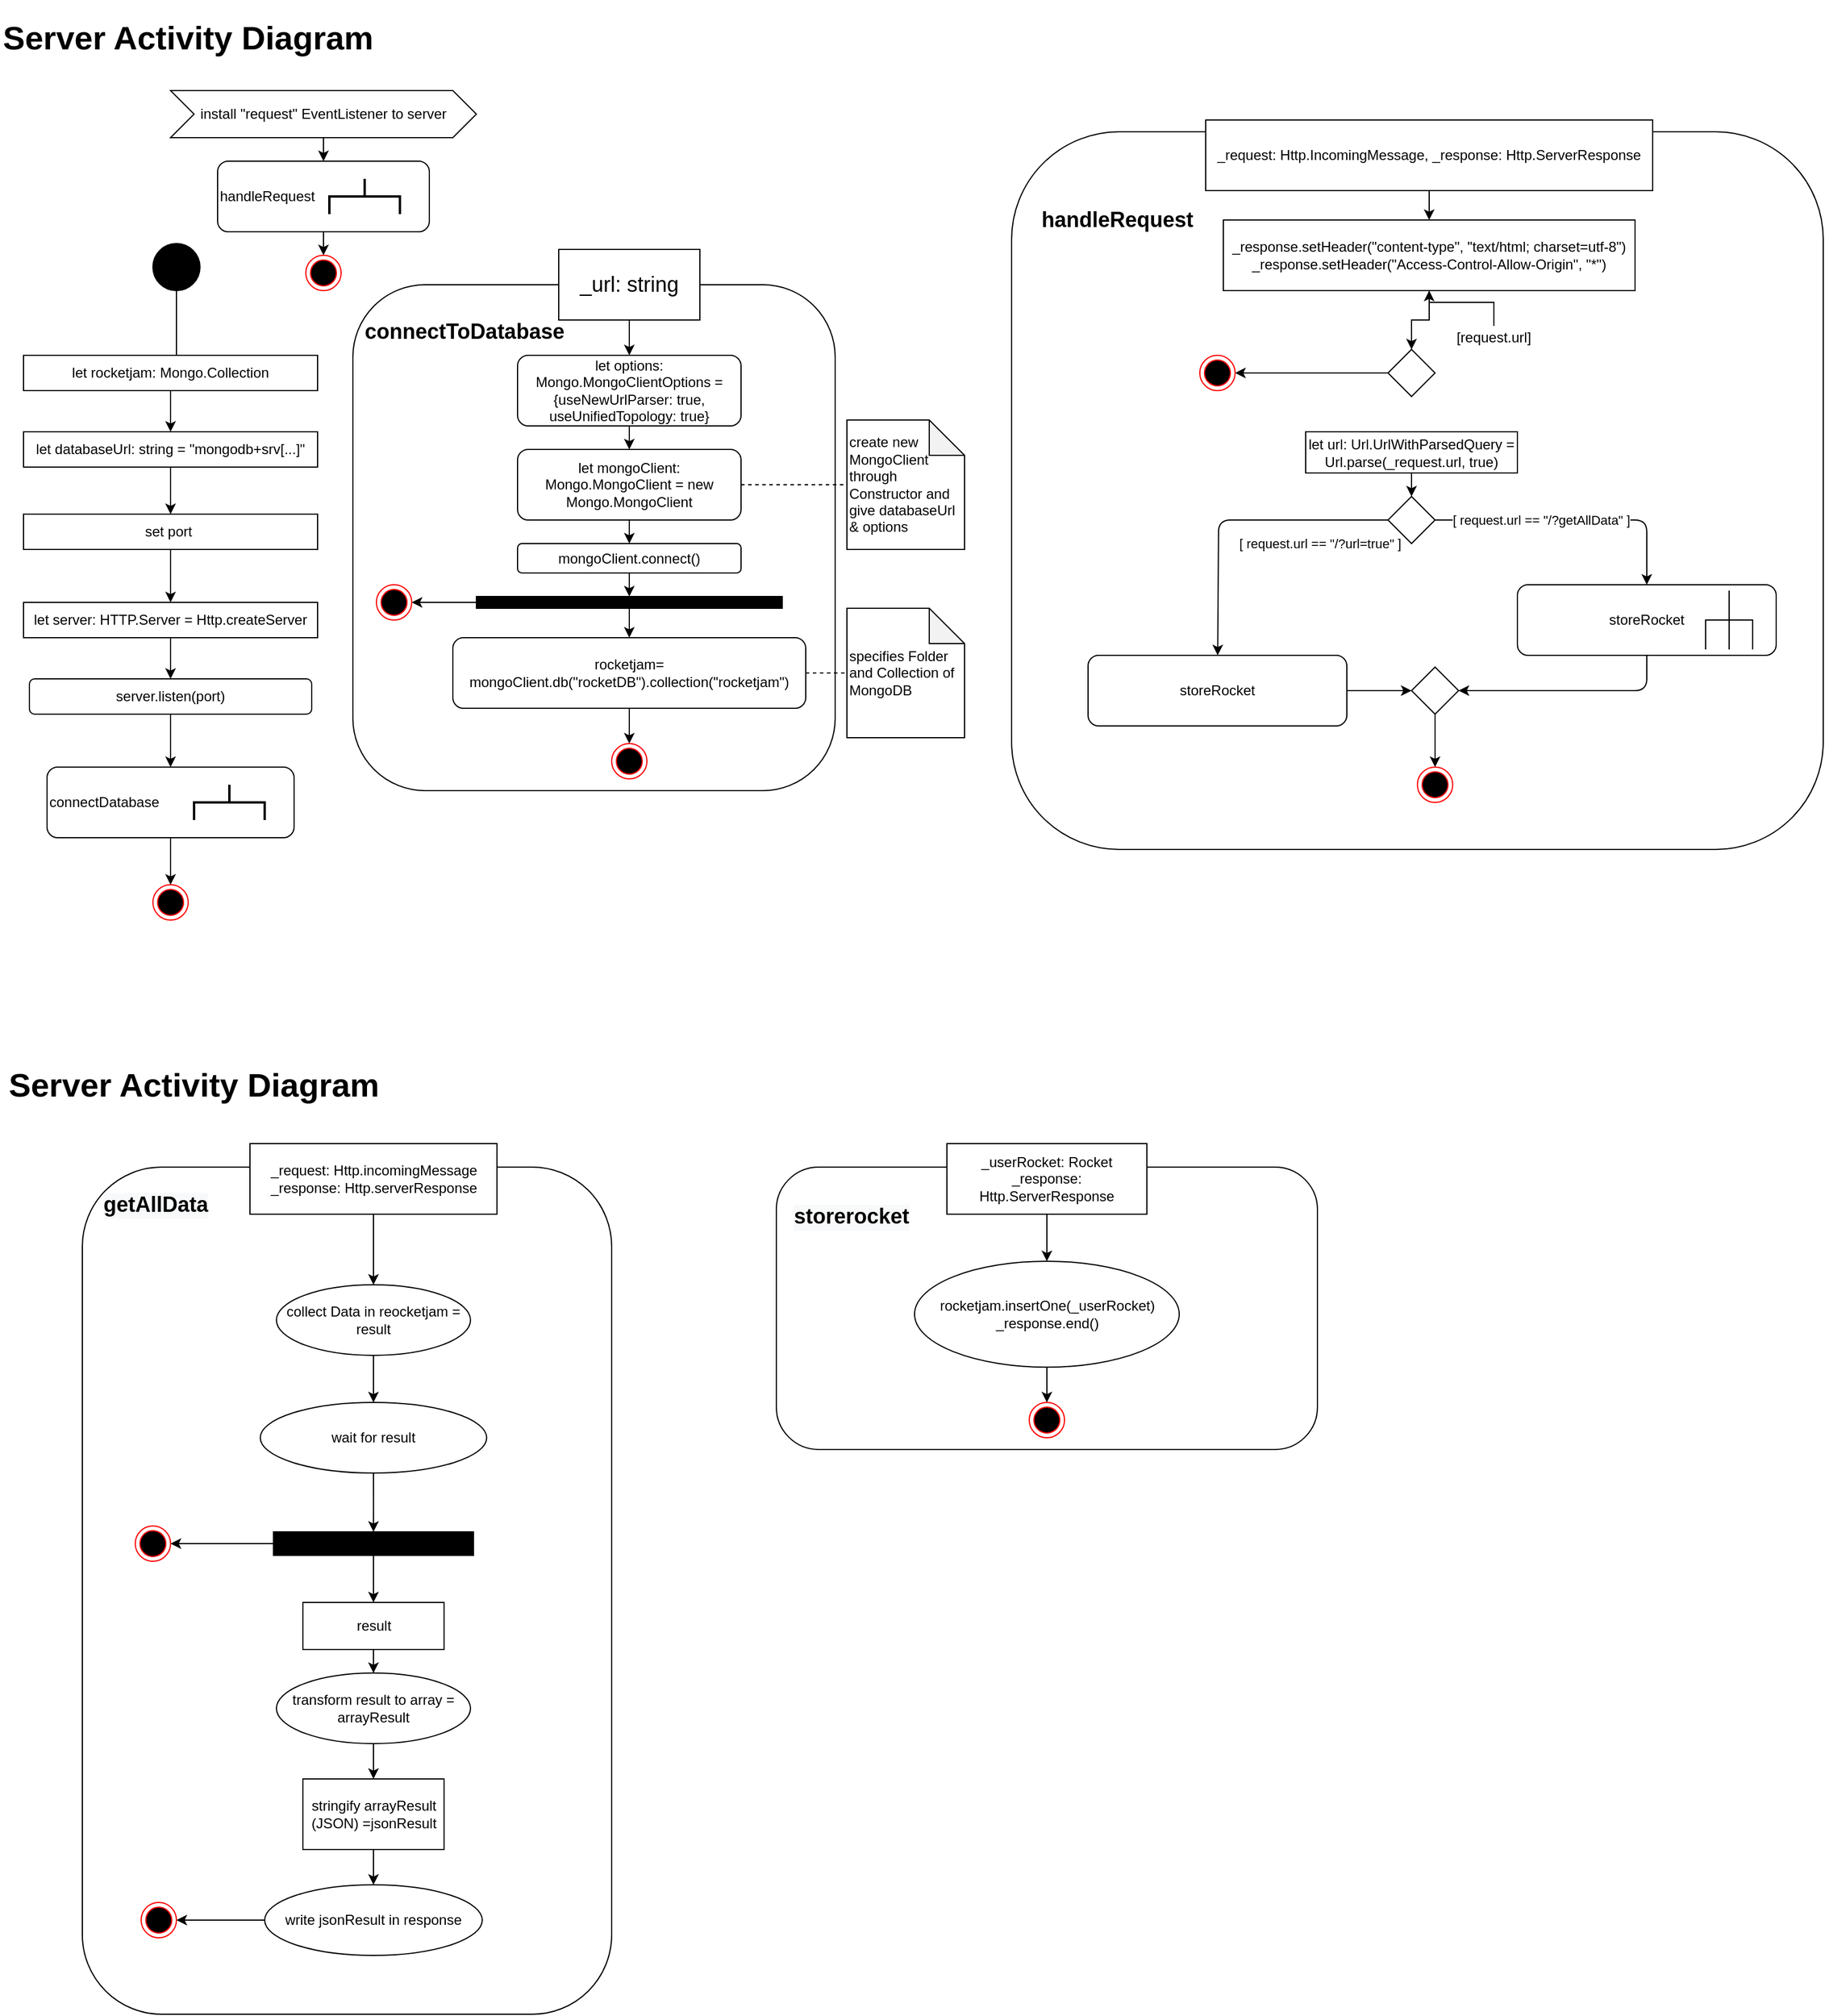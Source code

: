 <mxfile version="14.1.8" type="device"><diagram id="HeL49l8bRWVSTGTWdOte" name="Page-1"><mxGraphModel dx="2172" dy="1612" grid="1" gridSize="10" guides="1" tooltips="1" connect="1" arrows="1" fold="1" page="1" pageScale="1" pageWidth="1600" pageHeight="900" math="0" shadow="0"><root><mxCell id="0"/><mxCell id="1" parent="0"/><mxCell id="V51ohyTkYwtT4yqbjauf-3" style="edgeStyle=orthogonalEdgeStyle;rounded=0;orthogonalLoop=1;jettySize=auto;html=1;entryX=0.52;entryY=0.333;entryDx=0;entryDy=0;entryPerimeter=0;" parent="1" source="hEr2dLojZUmXsHEv3r_s-2" target="hEr2dLojZUmXsHEv3r_s-5" edge="1"><mxGeometry relative="1" as="geometry"/></mxCell><mxCell id="hEr2dLojZUmXsHEv3r_s-2" value="" style="ellipse;whiteSpace=wrap;html=1;aspect=fixed;fillColor=#000000;" parent="1" vertex="1"><mxGeometry x="130" y="215" width="40" height="40" as="geometry"/></mxCell><mxCell id="V51ohyTkYwtT4yqbjauf-6" style="edgeStyle=orthogonalEdgeStyle;rounded=0;orthogonalLoop=1;jettySize=auto;html=1;entryX=0.5;entryY=0;entryDx=0;entryDy=0;" parent="1" source="hEr2dLojZUmXsHEv3r_s-4" target="hEr2dLojZUmXsHEv3r_s-14" edge="1"><mxGeometry relative="1" as="geometry"/></mxCell><mxCell id="hEr2dLojZUmXsHEv3r_s-4" value="let server: HTTP.Server = Http.createServer" style="rounded=0;whiteSpace=wrap;html=1;" parent="1" vertex="1"><mxGeometry x="20" y="520" width="250" height="30" as="geometry"/></mxCell><mxCell id="V51ohyTkYwtT4yqbjauf-4" style="edgeStyle=orthogonalEdgeStyle;rounded=0;orthogonalLoop=1;jettySize=auto;html=1;" parent="1" source="hEr2dLojZUmXsHEv3r_s-5" target="hEr2dLojZUmXsHEv3r_s-8" edge="1"><mxGeometry relative="1" as="geometry"/></mxCell><mxCell id="hEr2dLojZUmXsHEv3r_s-5" value="let rocketjam: Mongo.Collection" style="rounded=0;whiteSpace=wrap;html=1;" parent="1" vertex="1"><mxGeometry x="20" y="310" width="250" height="30" as="geometry"/></mxCell><mxCell id="V51ohyTkYwtT4yqbjauf-5" style="edgeStyle=orthogonalEdgeStyle;rounded=0;orthogonalLoop=1;jettySize=auto;html=1;" parent="1" source="hEr2dLojZUmXsHEv3r_s-8" target="hEr2dLojZUmXsHEv3r_s-9" edge="1"><mxGeometry relative="1" as="geometry"/></mxCell><mxCell id="hEr2dLojZUmXsHEv3r_s-8" value="let databaseUrl: string = &quot;mongodb+srv[...]&quot;" style="rounded=0;whiteSpace=wrap;html=1;" parent="1" vertex="1"><mxGeometry x="20" y="375" width="250" height="30" as="geometry"/></mxCell><mxCell id="V51ohyTkYwtT4yqbjauf-7" style="edgeStyle=orthogonalEdgeStyle;rounded=0;orthogonalLoop=1;jettySize=auto;html=1;entryX=0.5;entryY=0;entryDx=0;entryDy=0;" parent="1" source="hEr2dLojZUmXsHEv3r_s-9" target="hEr2dLojZUmXsHEv3r_s-4" edge="1"><mxGeometry relative="1" as="geometry"/></mxCell><mxCell id="hEr2dLojZUmXsHEv3r_s-9" value="set port&amp;nbsp;" style="rounded=0;whiteSpace=wrap;html=1;" parent="1" vertex="1"><mxGeometry x="20" y="445" width="250" height="30" as="geometry"/></mxCell><mxCell id="hEr2dLojZUmXsHEv3r_s-12" value="install &quot;request&quot; EventListener to server" style="shape=step;perimeter=stepPerimeter;whiteSpace=wrap;html=1;fixedSize=1;fillColor=#ffffff;" parent="1" vertex="1"><mxGeometry x="145" y="85" width="260" height="40" as="geometry"/></mxCell><mxCell id="V51ohyTkYwtT4yqbjauf-12" style="edgeStyle=orthogonalEdgeStyle;rounded=0;orthogonalLoop=1;jettySize=auto;html=1;" parent="1" source="hEr2dLojZUmXsHEv3r_s-14" target="hEr2dLojZUmXsHEv3r_s-17" edge="1"><mxGeometry relative="1" as="geometry"/></mxCell><mxCell id="hEr2dLojZUmXsHEv3r_s-14" value="server.listen(port)" style="rounded=1;whiteSpace=wrap;html=1;fillColor=#ffffff;" parent="1" vertex="1"><mxGeometry x="25" y="585" width="240" height="30" as="geometry"/></mxCell><mxCell id="hEr2dLojZUmXsHEv3r_s-17" value="connectDatabase" style="rounded=1;whiteSpace=wrap;html=1;align=left;" parent="1" vertex="1"><mxGeometry x="40" y="660" width="210" height="60" as="geometry"/></mxCell><mxCell id="hEr2dLojZUmXsHEv3r_s-18" value="" style="strokeWidth=2;html=1;shape=mxgraph.flowchart.annotation_2;align=left;labelPosition=right;pointerEvents=1;fillColor=#ffffff;rotation=90;" parent="1" vertex="1"><mxGeometry x="180" y="660" width="30" height="60" as="geometry"/></mxCell><mxCell id="hEr2dLojZUmXsHEv3r_s-19" value="" style="endArrow=classic;html=1;exitX=0.5;exitY=1;exitDx=0;exitDy=0;" parent="1" source="hEr2dLojZUmXsHEv3r_s-17" target="hEr2dLojZUmXsHEv3r_s-20" edge="1"><mxGeometry width="50" height="50" relative="1" as="geometry"><mxPoint x="195" y="730" as="sourcePoint"/><mxPoint x="245" y="680" as="targetPoint"/></mxGeometry></mxCell><mxCell id="hEr2dLojZUmXsHEv3r_s-20" value="" style="ellipse;html=1;shape=endState;fillColor=#000000;strokeColor=#ff0000;" parent="1" vertex="1"><mxGeometry x="130" y="760" width="30" height="30" as="geometry"/></mxCell><mxCell id="hEr2dLojZUmXsHEv3r_s-21" value="" style="endArrow=classic;html=1;exitX=0.5;exitY=1;exitDx=0;exitDy=0;" parent="1" source="hEr2dLojZUmXsHEv3r_s-12" target="hEr2dLojZUmXsHEv3r_s-22" edge="1"><mxGeometry width="50" height="50" relative="1" as="geometry"><mxPoint x="595" y="125" as="sourcePoint"/><mxPoint x="645" y="75" as="targetPoint"/></mxGeometry></mxCell><mxCell id="hEr2dLojZUmXsHEv3r_s-22" value="handleRequest" style="rounded=1;whiteSpace=wrap;html=1;align=left;" parent="1" vertex="1"><mxGeometry x="185" y="145" width="180" height="60" as="geometry"/></mxCell><mxCell id="hEr2dLojZUmXsHEv3r_s-23" value="" style="strokeWidth=2;html=1;shape=mxgraph.flowchart.annotation_2;align=left;labelPosition=right;pointerEvents=1;fillColor=#ffffff;rotation=90;" parent="1" vertex="1"><mxGeometry x="295" y="145" width="30" height="60" as="geometry"/></mxCell><mxCell id="hEr2dLojZUmXsHEv3r_s-24" value="" style="endArrow=classic;html=1;exitX=0.5;exitY=1;exitDx=0;exitDy=0;" parent="1" source="hEr2dLojZUmXsHEv3r_s-22" target="hEr2dLojZUmXsHEv3r_s-25" edge="1"><mxGeometry width="50" height="50" relative="1" as="geometry"><mxPoint x="760" y="200" as="sourcePoint"/><mxPoint x="1080" y="210" as="targetPoint"/></mxGeometry></mxCell><mxCell id="hEr2dLojZUmXsHEv3r_s-25" value="" style="ellipse;html=1;shape=endState;fillColor=#000000;strokeColor=#ff0000;" parent="1" vertex="1"><mxGeometry x="260" y="225" width="30" height="30" as="geometry"/></mxCell><mxCell id="hEr2dLojZUmXsHEv3r_s-26" value="" style="rounded=1;whiteSpace=wrap;html=1;fillColor=#ffffff;align=left;" parent="1" vertex="1"><mxGeometry x="300" y="250" width="410" height="430" as="geometry"/></mxCell><mxCell id="hEr2dLojZUmXsHEv3r_s-27" value="&lt;font style=&quot;font-size: 18px&quot;&gt;_url: string&lt;/font&gt;" style="rounded=0;whiteSpace=wrap;html=1;fillColor=#ffffff;align=center;" parent="1" vertex="1"><mxGeometry x="475" y="220" width="120" height="60" as="geometry"/></mxCell><mxCell id="hEr2dLojZUmXsHEv3r_s-28" value="" style="endArrow=classic;html=1;exitX=0.5;exitY=1;exitDx=0;exitDy=0;" parent="1" source="hEr2dLojZUmXsHEv3r_s-27" target="hEr2dLojZUmXsHEv3r_s-29" edge="1"><mxGeometry width="50" height="50" relative="1" as="geometry"><mxPoint x="680" y="490" as="sourcePoint"/><mxPoint x="730" y="440" as="targetPoint"/></mxGeometry></mxCell><mxCell id="hEr2dLojZUmXsHEv3r_s-29" value="let options: Mongo.MongoClientOptions = {useNewUrlParser: true, useUnifiedTopology: true}" style="rounded=1;whiteSpace=wrap;html=1;" parent="1" vertex="1"><mxGeometry x="440" y="310" width="190" height="60" as="geometry"/></mxCell><mxCell id="hEr2dLojZUmXsHEv3r_s-30" value="" style="endArrow=classic;html=1;exitX=0.5;exitY=1;exitDx=0;exitDy=0;" parent="1" source="hEr2dLojZUmXsHEv3r_s-29" target="hEr2dLojZUmXsHEv3r_s-31" edge="1"><mxGeometry width="50" height="50" relative="1" as="geometry"><mxPoint x="560" y="440" as="sourcePoint"/><mxPoint x="610" y="390" as="targetPoint"/></mxGeometry></mxCell><mxCell id="hEr2dLojZUmXsHEv3r_s-31" value="let mongoClient: Mongo.MongoClient = new Mongo.MongoClient" style="rounded=1;whiteSpace=wrap;html=1;" parent="1" vertex="1"><mxGeometry x="440" y="390" width="190" height="60" as="geometry"/></mxCell><mxCell id="hEr2dLojZUmXsHEv3r_s-32" value="create new MongoClient through Constructor and give databaseUrl &amp;amp; options" style="shape=note;whiteSpace=wrap;html=1;backgroundOutline=1;darkOpacity=0.05;fillColor=#ffffff;align=left;" parent="1" vertex="1"><mxGeometry x="720" y="365" width="100" height="110" as="geometry"/></mxCell><mxCell id="hEr2dLojZUmXsHEv3r_s-33" value="" style="endArrow=none;dashed=1;html=1;entryX=0;entryY=0.5;entryDx=0;entryDy=0;entryPerimeter=0;exitX=1;exitY=0.5;exitDx=0;exitDy=0;" parent="1" source="hEr2dLojZUmXsHEv3r_s-31" target="hEr2dLojZUmXsHEv3r_s-32" edge="1"><mxGeometry width="50" height="50" relative="1" as="geometry"><mxPoint x="560" y="440" as="sourcePoint"/><mxPoint x="610" y="390" as="targetPoint"/></mxGeometry></mxCell><mxCell id="hEr2dLojZUmXsHEv3r_s-34" value="" style="endArrow=classic;html=1;exitX=0.5;exitY=1;exitDx=0;exitDy=0;" parent="1" source="hEr2dLojZUmXsHEv3r_s-31" target="hEr2dLojZUmXsHEv3r_s-38" edge="1"><mxGeometry width="50" height="50" relative="1" as="geometry"><mxPoint x="570" y="510" as="sourcePoint"/><mxPoint x="620" y="460" as="targetPoint"/></mxGeometry></mxCell><mxCell id="hEr2dLojZUmXsHEv3r_s-35" value="" style="rounded=0;whiteSpace=wrap;html=1;fillColor=#000000;" parent="1" vertex="1"><mxGeometry x="405" y="515" width="259.99" height="10" as="geometry"/></mxCell><mxCell id="hEr2dLojZUmXsHEv3r_s-36" value="" style="endArrow=classic;html=1;exitX=0;exitY=0.5;exitDx=0;exitDy=0;" parent="1" source="hEr2dLojZUmXsHEv3r_s-35" target="hEr2dLojZUmXsHEv3r_s-37" edge="1"><mxGeometry width="50" height="50" relative="1" as="geometry"><mxPoint x="640" y="545" as="sourcePoint"/><mxPoint x="690" y="495" as="targetPoint"/></mxGeometry></mxCell><mxCell id="hEr2dLojZUmXsHEv3r_s-37" value="" style="ellipse;html=1;shape=endState;fillColor=#000000;strokeColor=#ff0000;" parent="1" vertex="1"><mxGeometry x="320" y="505" width="30" height="30" as="geometry"/></mxCell><mxCell id="hEr2dLojZUmXsHEv3r_s-38" value="mongoClient.connect()" style="rounded=1;whiteSpace=wrap;html=1;" parent="1" vertex="1"><mxGeometry x="440" y="470" width="190" height="25" as="geometry"/></mxCell><mxCell id="hEr2dLojZUmXsHEv3r_s-39" value="" style="endArrow=classic;html=1;exitX=0.5;exitY=1;exitDx=0;exitDy=0;entryX=0.5;entryY=0;entryDx=0;entryDy=0;" parent="1" source="hEr2dLojZUmXsHEv3r_s-38" target="hEr2dLojZUmXsHEv3r_s-35" edge="1"><mxGeometry width="50" height="50" relative="1" as="geometry"><mxPoint x="570" y="510" as="sourcePoint"/><mxPoint x="620" y="460" as="targetPoint"/></mxGeometry></mxCell><mxCell id="hEr2dLojZUmXsHEv3r_s-40" value="" style="endArrow=classic;html=1;exitX=0.5;exitY=1;exitDx=0;exitDy=0;" parent="1" source="hEr2dLojZUmXsHEv3r_s-35" target="hEr2dLojZUmXsHEv3r_s-41" edge="1"><mxGeometry width="50" height="50" relative="1" as="geometry"><mxPoint x="600" y="510" as="sourcePoint"/><mxPoint x="650" y="460" as="targetPoint"/></mxGeometry></mxCell><mxCell id="hEr2dLojZUmXsHEv3r_s-41" value="rocketjam= mongoClient.db(&quot;rocketDB&quot;).collection(&quot;rocketjam&quot;)" style="rounded=1;whiteSpace=wrap;html=1;" parent="1" vertex="1"><mxGeometry x="384.99" y="550" width="300" height="60" as="geometry"/></mxCell><mxCell id="hEr2dLojZUmXsHEv3r_s-42" value="specifies Folder and Collection of MongoDB" style="shape=note;whiteSpace=wrap;html=1;backgroundOutline=1;darkOpacity=0.05;fillColor=#ffffff;align=left;" parent="1" vertex="1"><mxGeometry x="720" y="525" width="100" height="110" as="geometry"/></mxCell><mxCell id="hEr2dLojZUmXsHEv3r_s-44" value="" style="endArrow=none;dashed=1;html=1;entryX=0;entryY=0.5;entryDx=0;entryDy=0;entryPerimeter=0;exitX=1;exitY=0.5;exitDx=0;exitDy=0;" parent="1" source="hEr2dLojZUmXsHEv3r_s-41" target="hEr2dLojZUmXsHEv3r_s-42" edge="1"><mxGeometry width="50" height="50" relative="1" as="geometry"><mxPoint x="600" y="510" as="sourcePoint"/><mxPoint x="650" y="460" as="targetPoint"/></mxGeometry></mxCell><mxCell id="hEr2dLojZUmXsHEv3r_s-45" value="" style="endArrow=classic;html=1;exitX=0.5;exitY=1;exitDx=0;exitDy=0;" parent="1" source="hEr2dLojZUmXsHEv3r_s-41" target="hEr2dLojZUmXsHEv3r_s-46" edge="1"><mxGeometry width="50" height="50" relative="1" as="geometry"><mxPoint x="540" y="610" as="sourcePoint"/><mxPoint x="590" y="560" as="targetPoint"/></mxGeometry></mxCell><mxCell id="hEr2dLojZUmXsHEv3r_s-46" value="" style="ellipse;html=1;shape=endState;fillColor=#000000;strokeColor=#ff0000;" parent="1" vertex="1"><mxGeometry x="519.99" y="640.0" width="30" height="30" as="geometry"/></mxCell><mxCell id="hEr2dLojZUmXsHEv3r_s-47" value="&lt;h2&gt;connectToDatabase&lt;/h2&gt;" style="text;html=1;strokeColor=none;fillColor=none;align=center;verticalAlign=middle;whiteSpace=wrap;rounded=0;" parent="1" vertex="1"><mxGeometry x="320" y="280" width="150" height="20" as="geometry"/></mxCell><mxCell id="hEr2dLojZUmXsHEv3r_s-48" value="" style="rounded=1;whiteSpace=wrap;html=1;fillColor=#ffffff;align=left;" parent="1" vertex="1"><mxGeometry x="860" y="120" width="690" height="610" as="geometry"/></mxCell><mxCell id="hEr2dLojZUmXsHEv3r_s-49" value="_request: Http.IncomingMessage, _response: Http.ServerResponse" style="rounded=0;whiteSpace=wrap;html=1;fillColor=#ffffff;align=center;" parent="1" vertex="1"><mxGeometry x="1025" y="110" width="380" height="60" as="geometry"/></mxCell><mxCell id="hEr2dLojZUmXsHEv3r_s-50" value="" style="endArrow=classic;html=1;exitX=0.5;exitY=1;exitDx=0;exitDy=0;" parent="1" source="hEr2dLojZUmXsHEv3r_s-49" target="hEr2dLojZUmXsHEv3r_s-51" edge="1"><mxGeometry width="50" height="50" relative="1" as="geometry"><mxPoint x="1000" y="490" as="sourcePoint"/><mxPoint x="1050" y="440" as="targetPoint"/></mxGeometry></mxCell><mxCell id="3R_Lax9EvaF-hGwamyDI-42" style="edgeStyle=orthogonalEdgeStyle;rounded=0;orthogonalLoop=1;jettySize=auto;html=1;" edge="1" parent="1" source="hEr2dLojZUmXsHEv3r_s-51" target="hEr2dLojZUmXsHEv3r_s-52"><mxGeometry relative="1" as="geometry"/></mxCell><mxCell id="hEr2dLojZUmXsHEv3r_s-51" value="&lt;div&gt;_response.setHeader(&quot;content-type&quot;, &quot;text/html; charset=utf-8&quot;)&lt;/div&gt;&lt;div&gt;_response.setHeader(&quot;Access-Control-Allow-Origin&quot;, &quot;*&quot;)&lt;/div&gt;" style="rounded=0;whiteSpace=wrap;html=1;" parent="1" vertex="1"><mxGeometry x="1040" y="195" width="350" height="60" as="geometry"/></mxCell><mxCell id="hEr2dLojZUmXsHEv3r_s-52" value="" style="rhombus;whiteSpace=wrap;html=1;fillColor=#ffffff;align=center;" parent="1" vertex="1"><mxGeometry x="1180" y="305" width="40" height="40" as="geometry"/></mxCell><mxCell id="3R_Lax9EvaF-hGwamyDI-43" value="" style="edgeStyle=orthogonalEdgeStyle;rounded=0;orthogonalLoop=1;jettySize=auto;html=1;" edge="1" parent="1" source="hEr2dLojZUmXsHEv3r_s-54" target="hEr2dLojZUmXsHEv3r_s-51"><mxGeometry relative="1" as="geometry"/></mxCell><mxCell id="hEr2dLojZUmXsHEv3r_s-54" value="[request.url]" style="text;html=1;strokeColor=none;fillColor=none;align=center;verticalAlign=middle;whiteSpace=wrap;rounded=0;" parent="1" vertex="1"><mxGeometry x="1210" y="285" width="120" height="20" as="geometry"/></mxCell><mxCell id="hEr2dLojZUmXsHEv3r_s-56" value="let url: Url.UrlWithParsedQuery = Url.parse(_request.url, true)" style="rounded=0;whiteSpace=wrap;html=1;" parent="1" vertex="1"><mxGeometry x="1110" y="375" width="180" height="35" as="geometry"/></mxCell><mxCell id="hEr2dLojZUmXsHEv3r_s-57" value="&lt;h2&gt;handleRequest&lt;/h2&gt;" style="text;html=1;strokeColor=none;fillColor=none;align=center;verticalAlign=middle;whiteSpace=wrap;rounded=0;" parent="1" vertex="1"><mxGeometry x="880" y="185" width="140" height="20" as="geometry"/></mxCell><mxCell id="hEr2dLojZUmXsHEv3r_s-59" value="" style="rhombus;whiteSpace=wrap;html=1;fillColor=#ffffff;align=center;" parent="1" vertex="1"><mxGeometry x="1180" y="430" width="40" height="40" as="geometry"/></mxCell><mxCell id="hEr2dLojZUmXsHEv3r_s-60" value="" style="endArrow=classic;html=1;exitX=0.5;exitY=1;exitDx=0;exitDy=0;entryX=0.5;entryY=0;entryDx=0;entryDy=0;" parent="1" source="hEr2dLojZUmXsHEv3r_s-56" target="hEr2dLojZUmXsHEv3r_s-59" edge="1"><mxGeometry width="50" height="50" relative="1" as="geometry"><mxPoint x="1170" y="450" as="sourcePoint"/><mxPoint x="1220" y="400" as="targetPoint"/></mxGeometry></mxCell><mxCell id="hEr2dLojZUmXsHEv3r_s-65" value="" style="endArrow=classic;html=1;exitX=1;exitY=0.5;exitDx=0;exitDy=0;entryX=0.5;entryY=0;entryDx=0;entryDy=0;" parent="1" source="hEr2dLojZUmXsHEv3r_s-59" target="hEr2dLojZUmXsHEv3r_s-69" edge="1"><mxGeometry width="50" height="50" relative="1" as="geometry"><mxPoint x="1270" y="530" as="sourcePoint"/><mxPoint x="1400.0" y="470" as="targetPoint"/><Array as="points"><mxPoint x="1400" y="450"/></Array></mxGeometry></mxCell><mxCell id="hEr2dLojZUmXsHEv3r_s-67" value="[ request.url == &quot;/?getAllData&quot; ]" style="edgeLabel;html=1;align=center;verticalAlign=middle;resizable=0;points=[];" parent="hEr2dLojZUmXsHEv3r_s-65" vertex="1" connectable="0"><mxGeometry x="-0.395" y="1" relative="1" as="geometry"><mxPoint x="18.97" y="1" as="offset"/></mxGeometry></mxCell><mxCell id="hEr2dLojZUmXsHEv3r_s-68" value="" style="endArrow=classic;html=1;exitX=0.5;exitY=1;exitDx=0;exitDy=0;" parent="1" target="hEr2dLojZUmXsHEv3r_s-69" edge="1"><mxGeometry width="50" height="50" relative="1" as="geometry"><mxPoint x="1400.0" y="530" as="sourcePoint"/><mxPoint x="1300" y="480" as="targetPoint"/></mxGeometry></mxCell><mxCell id="hEr2dLojZUmXsHEv3r_s-69" value="storeRocket" style="rounded=1;whiteSpace=wrap;html=1;" parent="1" vertex="1"><mxGeometry x="1290" y="505" width="220" height="60" as="geometry"/></mxCell><mxCell id="hEr2dLojZUmXsHEv3r_s-70" value="" style="endArrow=classic;html=1;exitX=0;exitY=0.5;exitDx=0;exitDy=0;" parent="1" source="hEr2dLojZUmXsHEv3r_s-59" target="3R_Lax9EvaF-hGwamyDI-40" edge="1"><mxGeometry width="50" height="50" relative="1" as="geometry"><mxPoint x="1180" y="435" as="sourcePoint"/><mxPoint x="1061.868" y="470" as="targetPoint"/><Array as="points"><mxPoint x="1036" y="450"/></Array></mxGeometry></mxCell><mxCell id="hEr2dLojZUmXsHEv3r_s-74" value="[ request.url == &quot;/?url=true&quot; ]" style="edgeLabel;html=1;align=center;verticalAlign=middle;resizable=0;points=[];" parent="hEr2dLojZUmXsHEv3r_s-70" vertex="1" connectable="0"><mxGeometry x="-0.314" y="-1" relative="1" as="geometry"><mxPoint x="31.18" y="21" as="offset"/></mxGeometry></mxCell><mxCell id="hEr2dLojZUmXsHEv3r_s-75" value="" style="rhombus;whiteSpace=wrap;html=1;fillColor=#ffffff;align=center;" parent="1" vertex="1"><mxGeometry x="1200" y="575" width="40" height="40" as="geometry"/></mxCell><mxCell id="hEr2dLojZUmXsHEv3r_s-79" value="" style="endArrow=classic;html=1;exitX=0.5;exitY=1;exitDx=0;exitDy=0;entryX=1;entryY=0.5;entryDx=0;entryDy=0;" parent="1" source="hEr2dLojZUmXsHEv3r_s-69" target="hEr2dLojZUmXsHEv3r_s-75" edge="1"><mxGeometry width="50" height="50" relative="1" as="geometry"><mxPoint x="1210" y="500" as="sourcePoint"/><mxPoint x="1260" y="450" as="targetPoint"/><Array as="points"><mxPoint x="1400" y="595"/></Array></mxGeometry></mxCell><mxCell id="hEr2dLojZUmXsHEv3r_s-80" value="" style="endArrow=classic;html=1;exitX=0;exitY=0.5;exitDx=0;exitDy=0;" parent="1" source="hEr2dLojZUmXsHEv3r_s-52" target="hEr2dLojZUmXsHEv3r_s-81" edge="1"><mxGeometry width="50" height="50" relative="1" as="geometry"><mxPoint x="1230" y="500" as="sourcePoint"/><mxPoint x="1280" y="450" as="targetPoint"/></mxGeometry></mxCell><mxCell id="hEr2dLojZUmXsHEv3r_s-81" value="" style="ellipse;html=1;shape=endState;fillColor=#000000;strokeColor=#ff0000;" parent="1" vertex="1"><mxGeometry x="1020" y="310.0" width="30" height="30" as="geometry"/></mxCell><mxCell id="hEr2dLojZUmXsHEv3r_s-82" value="" style="endArrow=classic;html=1;exitX=0.5;exitY=1;exitDx=0;exitDy=0;" parent="1" source="hEr2dLojZUmXsHEv3r_s-75" target="hEr2dLojZUmXsHEv3r_s-83" edge="1"><mxGeometry width="50" height="50" relative="1" as="geometry"><mxPoint x="1260" y="690" as="sourcePoint"/><mxPoint x="1310" y="640" as="targetPoint"/></mxGeometry></mxCell><mxCell id="hEr2dLojZUmXsHEv3r_s-83" value="" style="ellipse;html=1;shape=endState;fillColor=#000000;strokeColor=#ff0000;" parent="1" vertex="1"><mxGeometry x="1205" y="660" width="30" height="30" as="geometry"/></mxCell><mxCell id="V51ohyTkYwtT4yqbjauf-1" value="&lt;h2&gt;&lt;font style=&quot;font-size: 28px&quot;&gt;Server Activity Diagram&lt;/font&gt;&lt;/h2&gt;" style="text;html=1;strokeColor=none;fillColor=none;align=center;verticalAlign=middle;whiteSpace=wrap;rounded=0;" parent="1" vertex="1"><mxGeometry y="10" width="320" height="60" as="geometry"/></mxCell><mxCell id="V51ohyTkYwtT4yqbjauf-11" style="edgeStyle=orthogonalEdgeStyle;rounded=0;orthogonalLoop=1;jettySize=auto;html=1;exitX=0.5;exitY=1;exitDx=0;exitDy=0;" parent="1" source="hEr2dLojZUmXsHEv3r_s-17" target="hEr2dLojZUmXsHEv3r_s-17" edge="1"><mxGeometry relative="1" as="geometry"/></mxCell><mxCell id="3R_Lax9EvaF-hGwamyDI-2" value="&lt;h2&gt;&lt;font style=&quot;font-size: 28px&quot;&gt;Server Activity Diagram&lt;/font&gt;&lt;/h2&gt;" style="text;html=1;strokeColor=none;fillColor=none;align=center;verticalAlign=middle;whiteSpace=wrap;rounded=0;" vertex="1" parent="1"><mxGeometry x="5" y="900" width="320" height="60" as="geometry"/></mxCell><mxCell id="3R_Lax9EvaF-hGwamyDI-3" value="" style="rounded=1;whiteSpace=wrap;html=1;" vertex="1" parent="1"><mxGeometry x="70" y="1000" width="450" height="720" as="geometry"/></mxCell><mxCell id="3R_Lax9EvaF-hGwamyDI-5" value="&lt;h2 style=&quot;color: rgb(0 , 0 , 0) ; font-family: &amp;#34;helvetica&amp;#34; ; font-style: normal ; letter-spacing: normal ; text-align: center ; text-indent: 0px ; text-transform: none ; word-spacing: 0px ; background-color: rgb(248 , 249 , 250)&quot;&gt;getAllData&lt;/h2&gt;" style="text;whiteSpace=wrap;html=1;" vertex="1" parent="1"><mxGeometry x="86.25" y="1000" width="127.5" height="40" as="geometry"/></mxCell><mxCell id="3R_Lax9EvaF-hGwamyDI-20" style="edgeStyle=orthogonalEdgeStyle;rounded=0;orthogonalLoop=1;jettySize=auto;html=1;" edge="1" parent="1" source="3R_Lax9EvaF-hGwamyDI-7" target="3R_Lax9EvaF-hGwamyDI-8"><mxGeometry relative="1" as="geometry"/></mxCell><mxCell id="3R_Lax9EvaF-hGwamyDI-7" value="_request: Http.incomingMessage&lt;br&gt;_response: Http.serverResponse" style="rounded=0;whiteSpace=wrap;html=1;" vertex="1" parent="1"><mxGeometry x="212.5" y="980" width="210" height="60" as="geometry"/></mxCell><mxCell id="3R_Lax9EvaF-hGwamyDI-21" style="edgeStyle=orthogonalEdgeStyle;rounded=0;orthogonalLoop=1;jettySize=auto;html=1;" edge="1" parent="1" source="3R_Lax9EvaF-hGwamyDI-8" target="3R_Lax9EvaF-hGwamyDI-9"><mxGeometry relative="1" as="geometry"/></mxCell><mxCell id="3R_Lax9EvaF-hGwamyDI-8" value="collect Data in reocketjam = result" style="ellipse;whiteSpace=wrap;html=1;" vertex="1" parent="1"><mxGeometry x="235" y="1100" width="165" height="60" as="geometry"/></mxCell><mxCell id="3R_Lax9EvaF-hGwamyDI-22" style="edgeStyle=orthogonalEdgeStyle;rounded=0;orthogonalLoop=1;jettySize=auto;html=1;entryX=0.5;entryY=0;entryDx=0;entryDy=0;" edge="1" parent="1" source="3R_Lax9EvaF-hGwamyDI-9" target="3R_Lax9EvaF-hGwamyDI-12"><mxGeometry relative="1" as="geometry"/></mxCell><mxCell id="3R_Lax9EvaF-hGwamyDI-9" value="wait for result" style="ellipse;whiteSpace=wrap;html=1;" vertex="1" parent="1"><mxGeometry x="221.25" y="1200" width="192.5" height="60" as="geometry"/></mxCell><mxCell id="3R_Lax9EvaF-hGwamyDI-23" style="edgeStyle=orthogonalEdgeStyle;rounded=0;orthogonalLoop=1;jettySize=auto;html=1;" edge="1" parent="1" source="3R_Lax9EvaF-hGwamyDI-12" target="3R_Lax9EvaF-hGwamyDI-14"><mxGeometry relative="1" as="geometry"/></mxCell><mxCell id="3R_Lax9EvaF-hGwamyDI-29" style="edgeStyle=orthogonalEdgeStyle;rounded=0;orthogonalLoop=1;jettySize=auto;html=1;" edge="1" parent="1" source="3R_Lax9EvaF-hGwamyDI-12" target="3R_Lax9EvaF-hGwamyDI-28"><mxGeometry relative="1" as="geometry"/></mxCell><mxCell id="3R_Lax9EvaF-hGwamyDI-12" value="" style="rounded=0;whiteSpace=wrap;html=1;fillColor=#000000;" vertex="1" parent="1"><mxGeometry x="232.5" y="1310" width="170" height="20" as="geometry"/></mxCell><mxCell id="3R_Lax9EvaF-hGwamyDI-24" style="edgeStyle=orthogonalEdgeStyle;rounded=0;orthogonalLoop=1;jettySize=auto;html=1;" edge="1" parent="1" source="3R_Lax9EvaF-hGwamyDI-14" target="3R_Lax9EvaF-hGwamyDI-15"><mxGeometry relative="1" as="geometry"/></mxCell><mxCell id="3R_Lax9EvaF-hGwamyDI-14" value="result" style="rounded=0;whiteSpace=wrap;html=1;" vertex="1" parent="1"><mxGeometry x="257.5" y="1370" width="120" height="40" as="geometry"/></mxCell><mxCell id="3R_Lax9EvaF-hGwamyDI-25" style="edgeStyle=orthogonalEdgeStyle;rounded=0;orthogonalLoop=1;jettySize=auto;html=1;" edge="1" parent="1" source="3R_Lax9EvaF-hGwamyDI-15" target="3R_Lax9EvaF-hGwamyDI-17"><mxGeometry relative="1" as="geometry"/></mxCell><mxCell id="3R_Lax9EvaF-hGwamyDI-15" value="transform result to array = arrayResult" style="ellipse;whiteSpace=wrap;html=1;" vertex="1" parent="1"><mxGeometry x="235" y="1430" width="165" height="60" as="geometry"/></mxCell><mxCell id="3R_Lax9EvaF-hGwamyDI-26" style="edgeStyle=orthogonalEdgeStyle;rounded=0;orthogonalLoop=1;jettySize=auto;html=1;" edge="1" parent="1" source="3R_Lax9EvaF-hGwamyDI-17" target="3R_Lax9EvaF-hGwamyDI-18"><mxGeometry relative="1" as="geometry"/></mxCell><mxCell id="3R_Lax9EvaF-hGwamyDI-17" value="stringify arrayResult&lt;br&gt;(JSON) =jsonResult" style="rounded=0;whiteSpace=wrap;html=1;" vertex="1" parent="1"><mxGeometry x="257.5" y="1520" width="120" height="60" as="geometry"/></mxCell><mxCell id="3R_Lax9EvaF-hGwamyDI-27" style="edgeStyle=orthogonalEdgeStyle;rounded=0;orthogonalLoop=1;jettySize=auto;html=1;entryX=1;entryY=0.5;entryDx=0;entryDy=0;" edge="1" parent="1" source="3R_Lax9EvaF-hGwamyDI-18" target="3R_Lax9EvaF-hGwamyDI-19"><mxGeometry relative="1" as="geometry"/></mxCell><mxCell id="3R_Lax9EvaF-hGwamyDI-18" value="write jsonResult in response" style="ellipse;whiteSpace=wrap;html=1;" vertex="1" parent="1"><mxGeometry x="225" y="1610" width="185" height="60" as="geometry"/></mxCell><mxCell id="3R_Lax9EvaF-hGwamyDI-19" value="" style="ellipse;html=1;shape=endState;fillColor=#000000;strokeColor=#ff0000;" vertex="1" parent="1"><mxGeometry x="120" y="1625" width="30" height="30" as="geometry"/></mxCell><mxCell id="3R_Lax9EvaF-hGwamyDI-28" value="" style="ellipse;html=1;shape=endState;fillColor=#000000;strokeColor=#ff0000;" vertex="1" parent="1"><mxGeometry x="115" y="1305" width="30" height="30" as="geometry"/></mxCell><mxCell id="3R_Lax9EvaF-hGwamyDI-31" value="" style="rounded=1;whiteSpace=wrap;html=1;" vertex="1" parent="1"><mxGeometry x="660" y="1000" width="460" height="240" as="geometry"/></mxCell><mxCell id="3R_Lax9EvaF-hGwamyDI-45" style="edgeStyle=orthogonalEdgeStyle;rounded=0;orthogonalLoop=1;jettySize=auto;html=1;" edge="1" parent="1" source="3R_Lax9EvaF-hGwamyDI-34" target="3R_Lax9EvaF-hGwamyDI-36"><mxGeometry relative="1" as="geometry"/></mxCell><mxCell id="3R_Lax9EvaF-hGwamyDI-34" value="_userRocket: Rocket&lt;br&gt;_response: Http.ServerResponse" style="rounded=0;whiteSpace=wrap;html=1;" vertex="1" parent="1"><mxGeometry x="805" y="980" width="170" height="60" as="geometry"/></mxCell><mxCell id="3R_Lax9EvaF-hGwamyDI-35" value="&lt;h2 style=&quot;color: rgb(0 , 0 , 0) ; font-family: &amp;#34;helvetica&amp;#34; ; font-style: normal ; letter-spacing: normal ; text-align: center ; text-indent: 0px ; text-transform: none ; word-spacing: 0px ; background-color: rgb(248 , 249 , 250)&quot;&gt;storerocket&lt;/h2&gt;" style="text;whiteSpace=wrap;html=1;" vertex="1" parent="1"><mxGeometry x="673" y="1010" width="127.5" height="40" as="geometry"/></mxCell><mxCell id="3R_Lax9EvaF-hGwamyDI-36" value="rocketjam.insertOne(_userRocket)&lt;br&gt;_response.end()" style="ellipse;whiteSpace=wrap;html=1;" vertex="1" parent="1"><mxGeometry x="777.5" y="1080" width="225" height="90" as="geometry"/></mxCell><mxCell id="3R_Lax9EvaF-hGwamyDI-37" value="" style="group" vertex="1" connectable="0" parent="1"><mxGeometry x="1450" y="510" width="40" height="50" as="geometry"/></mxCell><mxCell id="3R_Lax9EvaF-hGwamyDI-38" value="" style="html=1;shape=mxgraph.flowchart.annotation_2;align=left;labelPosition=right;direction=south;" vertex="1" parent="3R_Lax9EvaF-hGwamyDI-37"><mxGeometry width="40" height="50" as="geometry"/></mxCell><mxCell id="3R_Lax9EvaF-hGwamyDI-39" value="" style="endArrow=none;html=1;" edge="1" parent="3R_Lax9EvaF-hGwamyDI-37"><mxGeometry width="50" height="50" relative="1" as="geometry"><mxPoint x="20" y="50" as="sourcePoint"/><mxPoint x="20" as="targetPoint"/></mxGeometry></mxCell><mxCell id="3R_Lax9EvaF-hGwamyDI-41" style="edgeStyle=orthogonalEdgeStyle;rounded=0;orthogonalLoop=1;jettySize=auto;html=1;" edge="1" parent="1" source="3R_Lax9EvaF-hGwamyDI-40" target="hEr2dLojZUmXsHEv3r_s-75"><mxGeometry relative="1" as="geometry"/></mxCell><mxCell id="3R_Lax9EvaF-hGwamyDI-40" value="storeRocket" style="rounded=1;whiteSpace=wrap;html=1;" vertex="1" parent="1"><mxGeometry x="925" y="565" width="220" height="60" as="geometry"/></mxCell><mxCell id="3R_Lax9EvaF-hGwamyDI-44" value="" style="ellipse;html=1;shape=endState;fillColor=#000000;strokeColor=#ff0000;" vertex="1" parent="1"><mxGeometry x="875" y="1200" width="30" height="30" as="geometry"/></mxCell><mxCell id="3R_Lax9EvaF-hGwamyDI-46" style="edgeStyle=orthogonalEdgeStyle;rounded=0;orthogonalLoop=1;jettySize=auto;html=1;exitX=0.5;exitY=1;exitDx=0;exitDy=0;" edge="1" parent="1" source="3R_Lax9EvaF-hGwamyDI-36" target="3R_Lax9EvaF-hGwamyDI-44"><mxGeometry relative="1" as="geometry"><mxPoint x="900" y="1050" as="sourcePoint"/><mxPoint x="900" y="1090" as="targetPoint"/><Array as="points"/></mxGeometry></mxCell></root></mxGraphModel></diagram></mxfile>